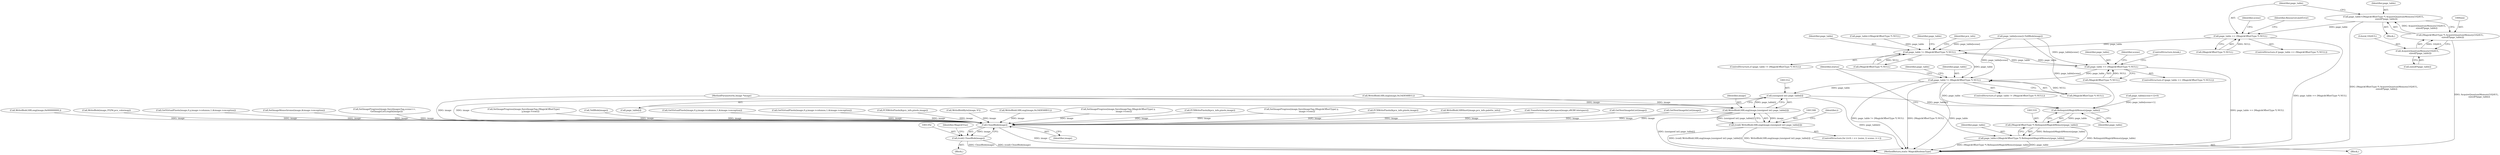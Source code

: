digraph "0_ImageMagick_560e6e512961008938aa1d1b9aab06347b1c8f9b@pointer" {
"1000219" [label="(Call,page_table=(MagickOffsetType *) AcquireQuantumMemory(1024UL,\n        sizeof(*page_table)))"];
"1000221" [label="(Call,(MagickOffsetType *) AcquireQuantumMemory(1024UL,\n        sizeof(*page_table)))"];
"1000223" [label="(Call,AcquireQuantumMemory(1024UL,\n        sizeof(*page_table)))"];
"1000229" [label="(Call,page_table == (MagickOffsetType *) NULL)"];
"1000257" [label="(Call,page_table != (MagickOffsetType *) NULL)"];
"1001222" [label="(Call,page_table == (MagickOffsetType *) NULL)"];
"1001265" [label="(Call,page_table != (MagickOffsetType *) NULL)"];
"1001311" [label="(Call,(unsigned int) page_table[i])"];
"1001309" [label="(Call,WriteBlobLSBLong(image,(unsigned int) page_table[i]))"];
"1001307" [label="(Call,(void) WriteBlobLSBLong(image,(unsigned int) page_table[i]))"];
"1001353" [label="(Call,CloseBlob(image))"];
"1001351" [label="(Call,(void) CloseBlob(image))"];
"1001320" [label="(Call,RelinquishMagickMemory(page_table))"];
"1001318" [label="(Call,(MagickOffsetType *) RelinquishMagickMemory(page_table))"];
"1001316" [label="(Call,page_table=(MagickOffsetType *) RelinquishMagickMemory(page_table))"];
"1001221" [label="(ControlStructure,if (page_table == (MagickOffsetType *) NULL))"];
"1001273" [label="(Identifier,page_table)"];
"1000184" [label="(Call,TransformImageColorspace(image,sRGBColorspace))"];
"1001317" [label="(Identifier,page_table)"];
"1000111" [label="(Block,)"];
"1000220" [label="(Identifier,page_table)"];
"1001313" [label="(Call,page_table[i])"];
"1000219" [label="(Call,page_table=(MagickOffsetType *) AcquireQuantumMemory(1024UL,\n        sizeof(*page_table)))"];
"1000777" [label="(Call,GetVirtualPixels(image,0,y,image->columns,1,&image->exception))"];
"1000235" [label="(Identifier,ResourceLimitError)"];
"1001267" [label="(Call,(MagickOffsetType *) NULL)"];
"1000223" [label="(Call,AcquireQuantumMemory(1024UL,\n        sizeof(*page_table)))"];
"1000221" [label="(Call,(MagickOffsetType *) AcquireQuantumMemory(1024UL,\n        sizeof(*page_table)))"];
"1000303" [label="(Call,SetImageMonochrome(image,&image->exception))"];
"1001247" [label="(Call,SetImageProgress(image,SaveImagesTag,scene++,\n      GetImageListLength(image)))"];
"1000264" [label="(Identifier,page_table)"];
"1001320" [label="(Call,RelinquishMagickMemory(page_table))"];
"1000110" [label="(MethodParameterIn,Image *image)"];
"1001230" [label="(Identifier,scene)"];
"1001306" [label="(Identifier,i)"];
"1000225" [label="(Call,sizeof(*page_table))"];
"1001227" [label="(ControlStructure,break;)"];
"1000270" [label="(Identifier,pcx_info)"];
"1000266" [label="(Call,TellBlob(image))"];
"1001318" [label="(Call,(MagickOffsetType *) RelinquishMagickMemory(page_table))"];
"1001266" [label="(Identifier,page_table)"];
"1000256" [label="(ControlStructure,if (page_table != (MagickOffsetType *) NULL))"];
"1001296" [label="(ControlStructure,for (i=0; i <= (ssize_t) scene; i++))"];
"1000213" [label="(Block,)"];
"1000258" [label="(Identifier,page_table)"];
"1000966" [label="(Call,GetVirtualPixels(image,0,y,image->columns,1,&image->exception))"];
"1001271" [label="(Call,page_table[scene+1]=0)"];
"1001264" [label="(ControlStructure,if (page_table != (MagickOffsetType *) NULL))"];
"1001311" [label="(Call,(unsigned int) page_table[i])"];
"1000230" [label="(Identifier,page_table)"];
"1001069" [label="(Call,GetVirtualPixels(image,0,y,image->columns,1,&image->exception))"];
"1001321" [label="(Identifier,page_table)"];
"1000262" [label="(Call,page_table[scene]=TellBlob(image))"];
"1000187" [label="(Call,page_table=(MagickOffsetType *) NULL)"];
"1000257" [label="(Call,page_table != (MagickOffsetType *) NULL)"];
"1001307" [label="(Call,(void) WriteBlobLSBLong(image,(unsigned int) page_table[i]))"];
"1001351" [label="(Call,(void) CloseBlob(image))"];
"1000910" [label="(Call,PCXWritePixels(&pcx_info,pixels,image))"];
"1001357" [label="(MethodReturn,static MagickBooleanType)"];
"1001309" [label="(Call,WriteBlobLSBLong(image,(unsigned int) page_table[i]))"];
"1000687" [label="(Call,WriteBlobByte(image,'\0'))"];
"1000216" [label="(Call,WriteBlobLSBLong(image,0x3ADE68B1L))"];
"1001222" [label="(Call,page_table == (MagickOffsetType *) NULL)"];
"1001223" [label="(Identifier,page_table)"];
"1000928" [label="(Call,SetImageProgress(image,SaveImageTag,(MagickOffsetType) y,\n                image->rows))"];
"1001164" [label="(Call,PCXWritePixels(&pcx_info,pixels,image))"];
"1000224" [label="(Literal,1024UL)"];
"1000231" [label="(Call,(MagickOffsetType *) NULL)"];
"1000239" [label="(Identifier,scene)"];
"1000259" [label="(Call,(MagickOffsetType *) NULL)"];
"1001035" [label="(Call,SetImageProgress(image,SaveImageTag,(MagickOffsetType) y,\n                image->rows))"];
"1000228" [label="(ControlStructure,if (page_table == (MagickOffsetType *) NULL))"];
"1001017" [label="(Call,PCXWritePixels(&pcx_info,pixels,image))"];
"1000671" [label="(Call,WriteBlobLSBShort(image,pcx_info.palette_info))"];
"1001270" [label="(Block,)"];
"1001224" [label="(Call,(MagickOffsetType *) NULL)"];
"1001293" [label="(Call,WriteBlobLSBLong(image,0x3ADE68B1L))"];
"1000203" [label="(Call,GetNextImageInList(image))"];
"1001316" [label="(Call,page_table=(MagickOffsetType *) RelinquishMagickMemory(page_table))"];
"1001354" [label="(Identifier,image)"];
"1001353" [label="(Call,CloseBlob(image))"];
"1001235" [label="(Call,GetNextImageInList(image))"];
"1001182" [label="(Call,SetImageProgress(image,SaveImageTag,(MagickOffsetType)\n                    y,image->rows))"];
"1000248" [label="(Call,WriteBlobLSBLong(image,0x00000000L))"];
"1001310" [label="(Identifier,image)"];
"1001265" [label="(Call,page_table != (MagickOffsetType *) NULL)"];
"1001205" [label="(Call,WriteBlob(image,3*256,pcx_colormap))"];
"1001324" [label="(Identifier,status)"];
"1000229" [label="(Call,page_table == (MagickOffsetType *) NULL)"];
"1001356" [label="(Identifier,MagickTrue)"];
"1000219" -> "1000213"  [label="AST: "];
"1000219" -> "1000221"  [label="CFG: "];
"1000220" -> "1000219"  [label="AST: "];
"1000221" -> "1000219"  [label="AST: "];
"1000230" -> "1000219"  [label="CFG: "];
"1000219" -> "1001357"  [label="DDG: (MagickOffsetType *) AcquireQuantumMemory(1024UL,\n        sizeof(*page_table))"];
"1000221" -> "1000219"  [label="DDG: AcquireQuantumMemory(1024UL,\n        sizeof(*page_table))"];
"1000219" -> "1000229"  [label="DDG: page_table"];
"1000221" -> "1000223"  [label="CFG: "];
"1000222" -> "1000221"  [label="AST: "];
"1000223" -> "1000221"  [label="AST: "];
"1000221" -> "1001357"  [label="DDG: AcquireQuantumMemory(1024UL,\n        sizeof(*page_table))"];
"1000223" -> "1000221"  [label="DDG: 1024UL"];
"1000223" -> "1000225"  [label="CFG: "];
"1000224" -> "1000223"  [label="AST: "];
"1000225" -> "1000223"  [label="AST: "];
"1000229" -> "1000228"  [label="AST: "];
"1000229" -> "1000231"  [label="CFG: "];
"1000230" -> "1000229"  [label="AST: "];
"1000231" -> "1000229"  [label="AST: "];
"1000235" -> "1000229"  [label="CFG: "];
"1000239" -> "1000229"  [label="CFG: "];
"1000229" -> "1001357"  [label="DDG: page_table == (MagickOffsetType *) NULL"];
"1000231" -> "1000229"  [label="DDG: NULL"];
"1000229" -> "1000257"  [label="DDG: page_table"];
"1000257" -> "1000256"  [label="AST: "];
"1000257" -> "1000259"  [label="CFG: "];
"1000258" -> "1000257"  [label="AST: "];
"1000259" -> "1000257"  [label="AST: "];
"1000264" -> "1000257"  [label="CFG: "];
"1000270" -> "1000257"  [label="CFG: "];
"1000187" -> "1000257"  [label="DDG: page_table"];
"1001222" -> "1000257"  [label="DDG: page_table"];
"1000262" -> "1000257"  [label="DDG: page_table[scene]"];
"1000259" -> "1000257"  [label="DDG: NULL"];
"1000257" -> "1001222"  [label="DDG: page_table"];
"1000257" -> "1001265"  [label="DDG: page_table"];
"1001222" -> "1001221"  [label="AST: "];
"1001222" -> "1001224"  [label="CFG: "];
"1001223" -> "1001222"  [label="AST: "];
"1001224" -> "1001222"  [label="AST: "];
"1001227" -> "1001222"  [label="CFG: "];
"1001230" -> "1001222"  [label="CFG: "];
"1001222" -> "1001357"  [label="DDG: page_table == (MagickOffsetType *) NULL"];
"1000262" -> "1001222"  [label="DDG: page_table[scene]"];
"1001224" -> "1001222"  [label="DDG: NULL"];
"1001222" -> "1001265"  [label="DDG: page_table"];
"1001265" -> "1001264"  [label="AST: "];
"1001265" -> "1001267"  [label="CFG: "];
"1001266" -> "1001265"  [label="AST: "];
"1001267" -> "1001265"  [label="AST: "];
"1001273" -> "1001265"  [label="CFG: "];
"1001324" -> "1001265"  [label="CFG: "];
"1001265" -> "1001357"  [label="DDG: page_table != (MagickOffsetType *) NULL"];
"1001265" -> "1001357"  [label="DDG: page_table"];
"1001265" -> "1001357"  [label="DDG: (MagickOffsetType *) NULL"];
"1000262" -> "1001265"  [label="DDG: page_table[scene]"];
"1001267" -> "1001265"  [label="DDG: NULL"];
"1001265" -> "1001311"  [label="DDG: page_table"];
"1001265" -> "1001320"  [label="DDG: page_table"];
"1001311" -> "1001309"  [label="AST: "];
"1001311" -> "1001313"  [label="CFG: "];
"1001312" -> "1001311"  [label="AST: "];
"1001313" -> "1001311"  [label="AST: "];
"1001309" -> "1001311"  [label="CFG: "];
"1001311" -> "1001357"  [label="DDG: page_table[i]"];
"1001311" -> "1001309"  [label="DDG: page_table[i]"];
"1001311" -> "1001320"  [label="DDG: page_table[i]"];
"1001309" -> "1001307"  [label="AST: "];
"1001310" -> "1001309"  [label="AST: "];
"1001307" -> "1001309"  [label="CFG: "];
"1001309" -> "1001357"  [label="DDG: (unsigned int) page_table[i]"];
"1001309" -> "1001307"  [label="DDG: image"];
"1001309" -> "1001307"  [label="DDG: (unsigned int) page_table[i]"];
"1001293" -> "1001309"  [label="DDG: image"];
"1000110" -> "1001309"  [label="DDG: image"];
"1001309" -> "1001353"  [label="DDG: image"];
"1001307" -> "1001296"  [label="AST: "];
"1001308" -> "1001307"  [label="AST: "];
"1001306" -> "1001307"  [label="CFG: "];
"1001307" -> "1001357"  [label="DDG: WriteBlobLSBLong(image,(unsigned int) page_table[i])"];
"1001307" -> "1001357"  [label="DDG: (void) WriteBlobLSBLong(image,(unsigned int) page_table[i])"];
"1001353" -> "1001351"  [label="AST: "];
"1001353" -> "1001354"  [label="CFG: "];
"1001354" -> "1001353"  [label="AST: "];
"1001351" -> "1001353"  [label="CFG: "];
"1001353" -> "1001357"  [label="DDG: image"];
"1001353" -> "1001351"  [label="DDG: image"];
"1001017" -> "1001353"  [label="DDG: image"];
"1000303" -> "1001353"  [label="DDG: image"];
"1000216" -> "1001353"  [label="DDG: image"];
"1000966" -> "1001353"  [label="DDG: image"];
"1000671" -> "1001353"  [label="DDG: image"];
"1001205" -> "1001353"  [label="DDG: image"];
"1001182" -> "1001353"  [label="DDG: image"];
"1000777" -> "1001353"  [label="DDG: image"];
"1000910" -> "1001353"  [label="DDG: image"];
"1000248" -> "1001353"  [label="DDG: image"];
"1000203" -> "1001353"  [label="DDG: image"];
"1001035" -> "1001353"  [label="DDG: image"];
"1000184" -> "1001353"  [label="DDG: image"];
"1000928" -> "1001353"  [label="DDG: image"];
"1000266" -> "1001353"  [label="DDG: image"];
"1001164" -> "1001353"  [label="DDG: image"];
"1001293" -> "1001353"  [label="DDG: image"];
"1001069" -> "1001353"  [label="DDG: image"];
"1000687" -> "1001353"  [label="DDG: image"];
"1001235" -> "1001353"  [label="DDG: image"];
"1001247" -> "1001353"  [label="DDG: image"];
"1000110" -> "1001353"  [label="DDG: image"];
"1001351" -> "1000111"  [label="AST: "];
"1001352" -> "1001351"  [label="AST: "];
"1001356" -> "1001351"  [label="CFG: "];
"1001351" -> "1001357"  [label="DDG: CloseBlob(image)"];
"1001351" -> "1001357"  [label="DDG: (void) CloseBlob(image)"];
"1001320" -> "1001318"  [label="AST: "];
"1001320" -> "1001321"  [label="CFG: "];
"1001321" -> "1001320"  [label="AST: "];
"1001318" -> "1001320"  [label="CFG: "];
"1001320" -> "1001318"  [label="DDG: page_table"];
"1001271" -> "1001320"  [label="DDG: page_table[scene+1]"];
"1000262" -> "1001320"  [label="DDG: page_table[scene]"];
"1001318" -> "1001316"  [label="AST: "];
"1001319" -> "1001318"  [label="AST: "];
"1001316" -> "1001318"  [label="CFG: "];
"1001318" -> "1001357"  [label="DDG: RelinquishMagickMemory(page_table)"];
"1001318" -> "1001316"  [label="DDG: RelinquishMagickMemory(page_table)"];
"1001316" -> "1001270"  [label="AST: "];
"1001317" -> "1001316"  [label="AST: "];
"1001324" -> "1001316"  [label="CFG: "];
"1001316" -> "1001357"  [label="DDG: (MagickOffsetType *) RelinquishMagickMemory(page_table)"];
"1001316" -> "1001357"  [label="DDG: page_table"];
}
